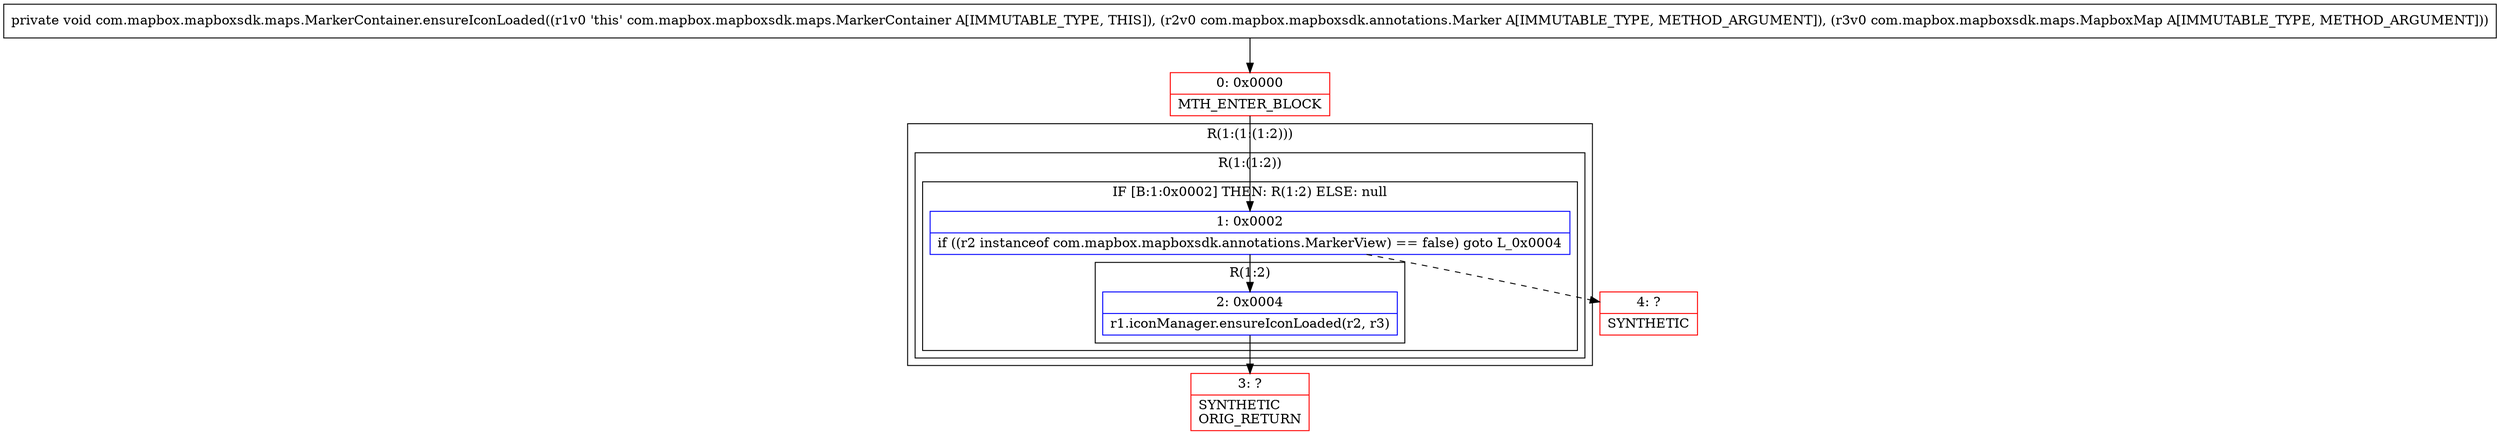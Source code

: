 digraph "CFG forcom.mapbox.mapboxsdk.maps.MarkerContainer.ensureIconLoaded(Lcom\/mapbox\/mapboxsdk\/annotations\/Marker;Lcom\/mapbox\/mapboxsdk\/maps\/MapboxMap;)V" {
subgraph cluster_Region_1906033202 {
label = "R(1:(1:(1:2)))";
node [shape=record,color=blue];
subgraph cluster_Region_242017161 {
label = "R(1:(1:2))";
node [shape=record,color=blue];
subgraph cluster_IfRegion_553102300 {
label = "IF [B:1:0x0002] THEN: R(1:2) ELSE: null";
node [shape=record,color=blue];
Node_1 [shape=record,label="{1\:\ 0x0002|if ((r2 instanceof com.mapbox.mapboxsdk.annotations.MarkerView) == false) goto L_0x0004\l}"];
subgraph cluster_Region_1309830679 {
label = "R(1:2)";
node [shape=record,color=blue];
Node_2 [shape=record,label="{2\:\ 0x0004|r1.iconManager.ensureIconLoaded(r2, r3)\l}"];
}
}
}
}
Node_0 [shape=record,color=red,label="{0\:\ 0x0000|MTH_ENTER_BLOCK\l}"];
Node_3 [shape=record,color=red,label="{3\:\ ?|SYNTHETIC\lORIG_RETURN\l}"];
Node_4 [shape=record,color=red,label="{4\:\ ?|SYNTHETIC\l}"];
MethodNode[shape=record,label="{private void com.mapbox.mapboxsdk.maps.MarkerContainer.ensureIconLoaded((r1v0 'this' com.mapbox.mapboxsdk.maps.MarkerContainer A[IMMUTABLE_TYPE, THIS]), (r2v0 com.mapbox.mapboxsdk.annotations.Marker A[IMMUTABLE_TYPE, METHOD_ARGUMENT]), (r3v0 com.mapbox.mapboxsdk.maps.MapboxMap A[IMMUTABLE_TYPE, METHOD_ARGUMENT])) }"];
MethodNode -> Node_0;
Node_1 -> Node_2;
Node_1 -> Node_4[style=dashed];
Node_2 -> Node_3;
Node_0 -> Node_1;
}


